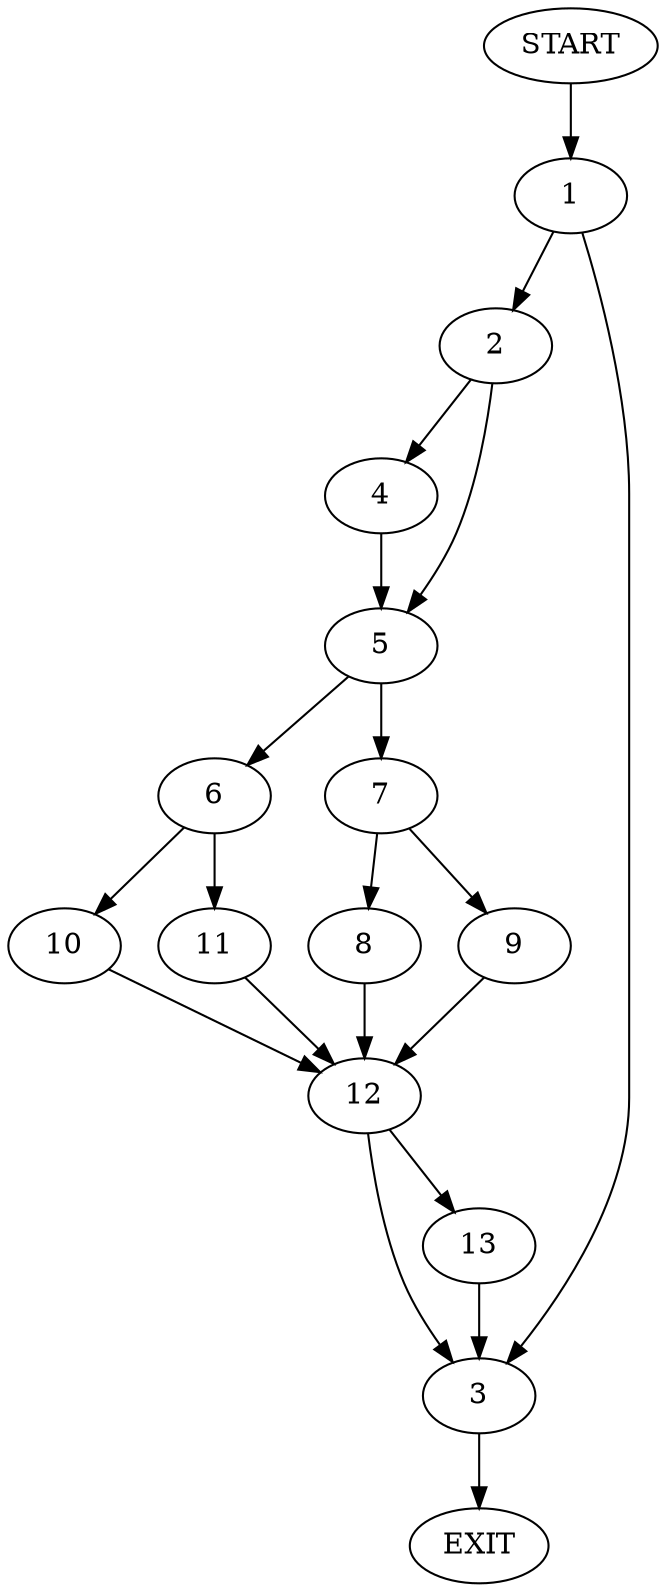 digraph {
0 [label="START"];
1;
2;
3;
4;
5;
6;
7;
8;
9;
10;
11;
12;
13;
14 [label="EXIT"];
0 -> 1;
1 -> 2;
1 -> 3;
3 -> 14;
2 -> 4;
2 -> 5;
4 -> 5;
5 -> 6;
5 -> 7;
7 -> 8;
7 -> 9;
6 -> 10;
6 -> 11;
9 -> 12;
8 -> 12;
12 -> 3;
12 -> 13;
11 -> 12;
10 -> 12;
13 -> 3;
}